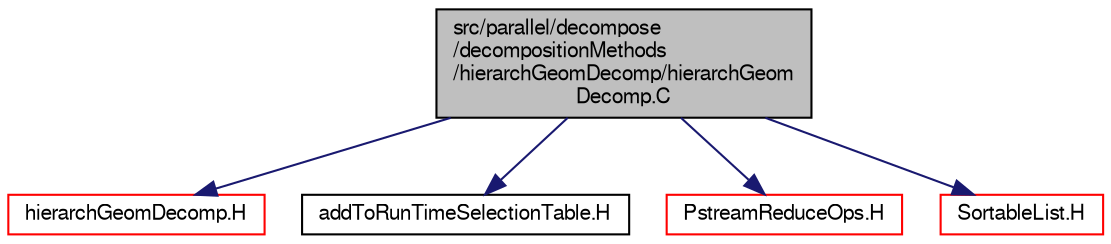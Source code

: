 digraph "src/parallel/decompose/decompositionMethods/hierarchGeomDecomp/hierarchGeomDecomp.C"
{
  bgcolor="transparent";
  edge [fontname="FreeSans",fontsize="10",labelfontname="FreeSans",labelfontsize="10"];
  node [fontname="FreeSans",fontsize="10",shape=record];
  Node0 [label="src/parallel/decompose\l/decompositionMethods\l/hierarchGeomDecomp/hierarchGeom\lDecomp.C",height=0.2,width=0.4,color="black", fillcolor="grey75", style="filled", fontcolor="black"];
  Node0 -> Node1 [color="midnightblue",fontsize="10",style="solid",fontname="FreeSans"];
  Node1 [label="hierarchGeomDecomp.H",height=0.2,width=0.4,color="red",URL="$a13001.html"];
  Node0 -> Node225 [color="midnightblue",fontsize="10",style="solid",fontname="FreeSans"];
  Node225 [label="addToRunTimeSelectionTable.H",height=0.2,width=0.4,color="black",URL="$a09263.html",tooltip="Macros for easy insertion into run-time selection tables. "];
  Node0 -> Node226 [color="midnightblue",fontsize="10",style="solid",fontname="FreeSans"];
  Node226 [label="PstreamReduceOps.H",height=0.2,width=0.4,color="red",URL="$a09146.html"];
  Node0 -> Node228 [color="midnightblue",fontsize="10",style="solid",fontname="FreeSans"];
  Node228 [label="SortableList.H",height=0.2,width=0.4,color="red",URL="$a08738.html"];
}
